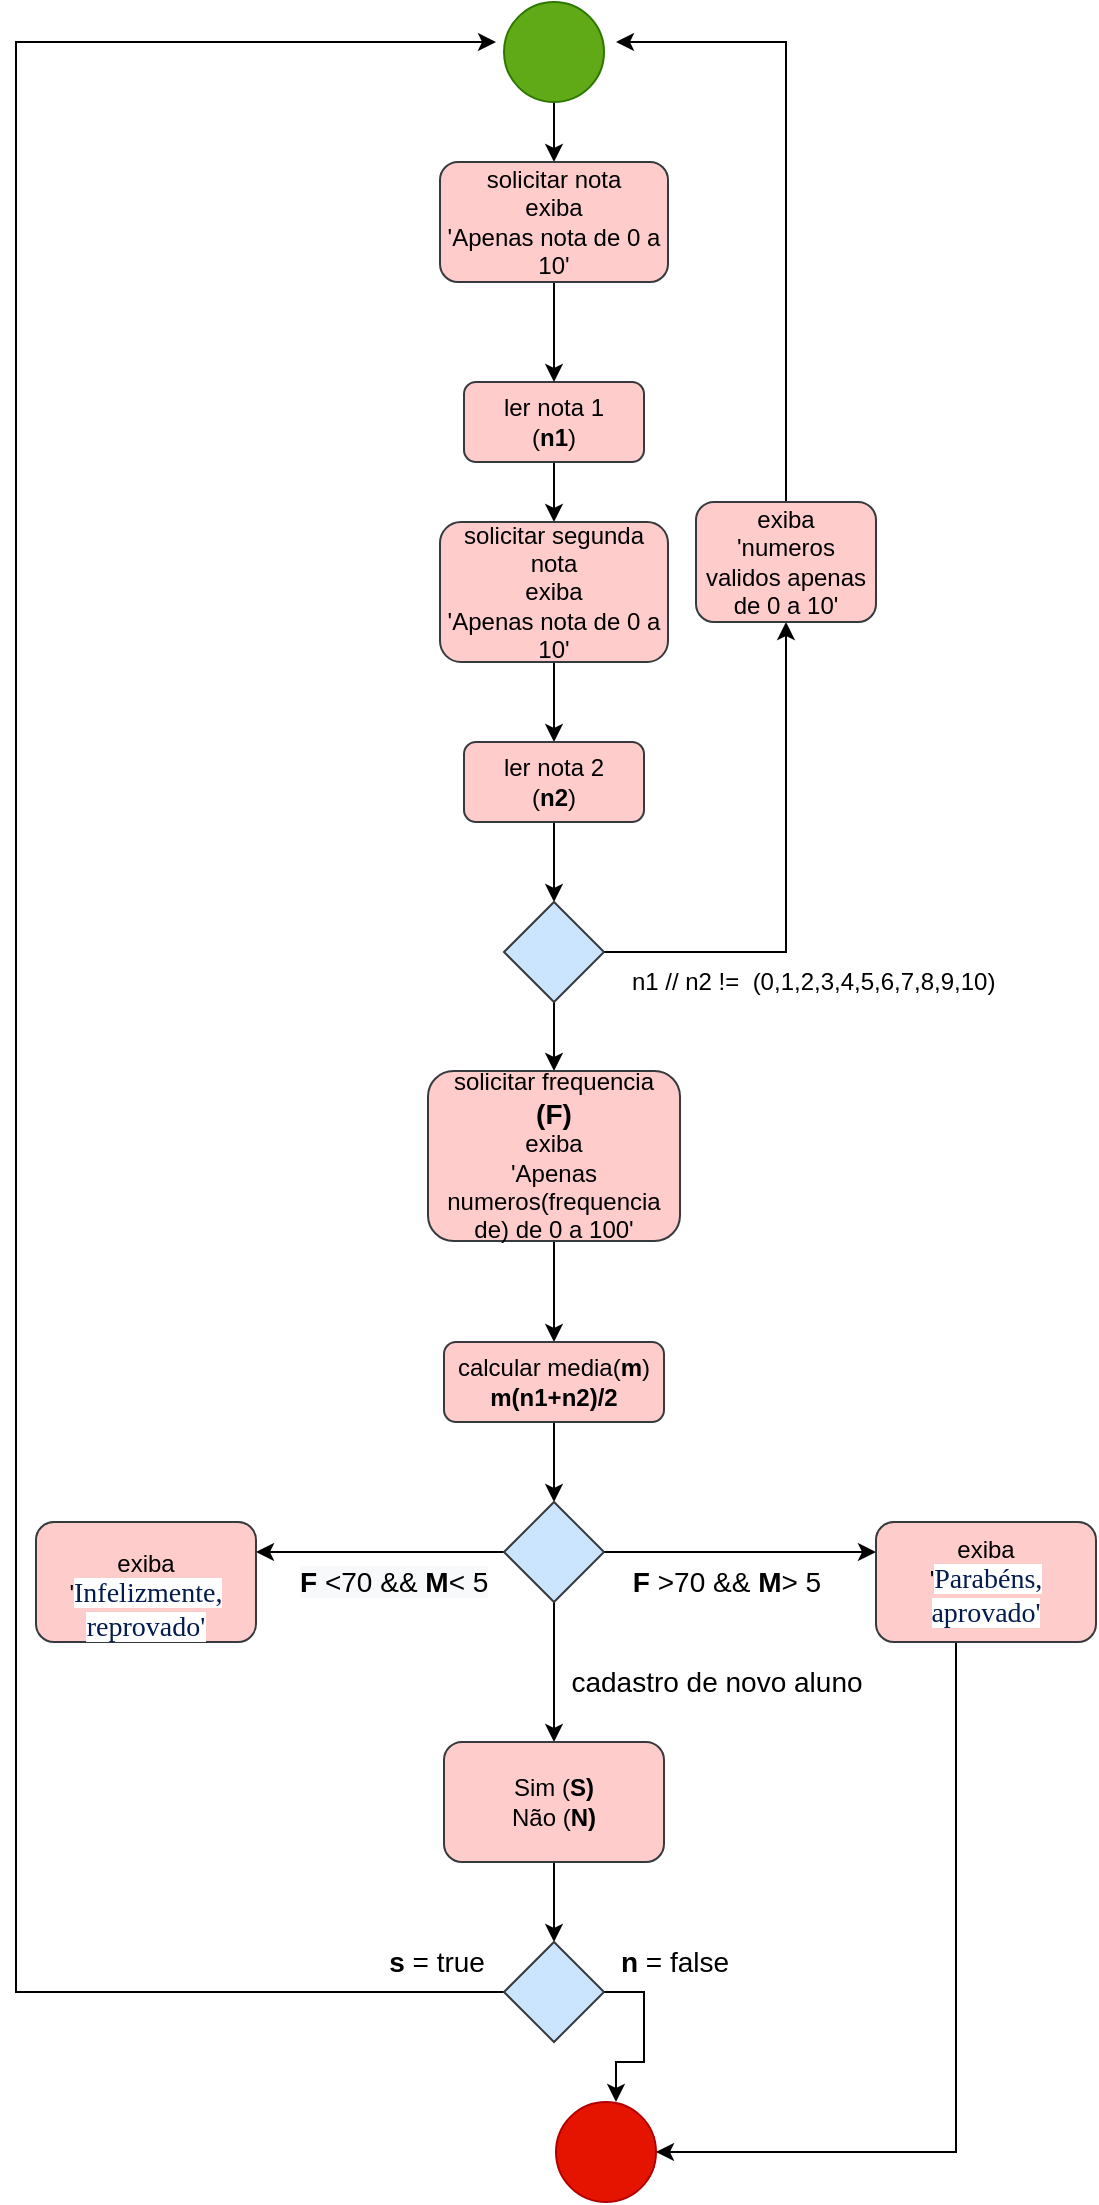 <mxfile version="16.5.6" type="device"><diagram id="u8o5RFXP-v9zQwuYWGe9" name="Page-1"><mxGraphModel dx="942" dy="582" grid="1" gridSize="10" guides="1" tooltips="1" connect="1" arrows="1" fold="1" page="1" pageScale="1" pageWidth="827" pageHeight="1169" math="0" shadow="0"><root><mxCell id="0"/><mxCell id="1" parent="0"/><mxCell id="kce7UXwAhPEMrdi0LOpe-41" style="edgeStyle=orthogonalEdgeStyle;rounded=0;orthogonalLoop=1;jettySize=auto;html=1;entryX=0.5;entryY=0;entryDx=0;entryDy=0;" edge="1" parent="1" source="kce7UXwAhPEMrdi0LOpe-1" target="kce7UXwAhPEMrdi0LOpe-28"><mxGeometry relative="1" as="geometry"/></mxCell><mxCell id="kce7UXwAhPEMrdi0LOpe-1" value="" style="ellipse;whiteSpace=wrap;html=1;aspect=fixed;fillColor=#60a917;fontColor=#ffffff;strokeColor=#2D7600;" vertex="1" parent="1"><mxGeometry x="384" y="50" width="50" height="50" as="geometry"/></mxCell><mxCell id="kce7UXwAhPEMrdi0LOpe-33" style="edgeStyle=orthogonalEdgeStyle;rounded=0;orthogonalLoop=1;jettySize=auto;html=1;entryX=0.5;entryY=0;entryDx=0;entryDy=0;" edge="1" parent="1" source="kce7UXwAhPEMrdi0LOpe-27" target="kce7UXwAhPEMrdi0LOpe-30"><mxGeometry relative="1" as="geometry"/></mxCell><mxCell id="kce7UXwAhPEMrdi0LOpe-27" value="ler nota 1&lt;br&gt;(&lt;b&gt;n1&lt;/b&gt;)" style="rounded=1;whiteSpace=wrap;html=1;fillColor=#ffcccc;strokeColor=#36393d;" vertex="1" parent="1"><mxGeometry x="364" y="240" width="90" height="40" as="geometry"/></mxCell><mxCell id="kce7UXwAhPEMrdi0LOpe-29" style="edgeStyle=orthogonalEdgeStyle;rounded=0;orthogonalLoop=1;jettySize=auto;html=1;entryX=0.5;entryY=0;entryDx=0;entryDy=0;" edge="1" parent="1" source="kce7UXwAhPEMrdi0LOpe-28" target="kce7UXwAhPEMrdi0LOpe-27"><mxGeometry relative="1" as="geometry"/></mxCell><mxCell id="kce7UXwAhPEMrdi0LOpe-28" value="solicitar nota&lt;br&gt;exiba&lt;br&gt;'Apenas nota de 0 a 10'" style="rounded=1;whiteSpace=wrap;html=1;fillColor=#ffcccc;strokeColor=#36393d;" vertex="1" parent="1"><mxGeometry x="352" y="130" width="114" height="60" as="geometry"/></mxCell><mxCell id="kce7UXwAhPEMrdi0LOpe-32" style="edgeStyle=orthogonalEdgeStyle;rounded=0;orthogonalLoop=1;jettySize=auto;html=1;entryX=0.5;entryY=0;entryDx=0;entryDy=0;" edge="1" parent="1" source="kce7UXwAhPEMrdi0LOpe-30"><mxGeometry relative="1" as="geometry"><mxPoint x="409" y="420" as="targetPoint"/></mxGeometry></mxCell><mxCell id="kce7UXwAhPEMrdi0LOpe-30" value="solicitar segunda nota&lt;br&gt;exiba&lt;br&gt;'Apenas nota de 0 a 10'" style="rounded=1;whiteSpace=wrap;html=1;fillColor=#ffcccc;strokeColor=#36393d;" vertex="1" parent="1"><mxGeometry x="352" y="310" width="114" height="70" as="geometry"/></mxCell><mxCell id="kce7UXwAhPEMrdi0LOpe-42" style="edgeStyle=orthogonalEdgeStyle;rounded=0;orthogonalLoop=1;jettySize=auto;html=1;entryX=0.5;entryY=0;entryDx=0;entryDy=0;" edge="1" parent="1" source="kce7UXwAhPEMrdi0LOpe-34" target="kce7UXwAhPEMrdi0LOpe-35"><mxGeometry relative="1" as="geometry"/></mxCell><mxCell id="kce7UXwAhPEMrdi0LOpe-34" value="ler nota 2&lt;br&gt;(&lt;b&gt;n2&lt;/b&gt;)" style="rounded=1;whiteSpace=wrap;html=1;fillColor=#ffcccc;strokeColor=#36393d;" vertex="1" parent="1"><mxGeometry x="364" y="420" width="90" height="40" as="geometry"/></mxCell><mxCell id="kce7UXwAhPEMrdi0LOpe-39" style="edgeStyle=orthogonalEdgeStyle;rounded=0;orthogonalLoop=1;jettySize=auto;html=1;entryX=0.5;entryY=1;entryDx=0;entryDy=0;" edge="1" parent="1" source="kce7UXwAhPEMrdi0LOpe-35" target="kce7UXwAhPEMrdi0LOpe-38"><mxGeometry relative="1" as="geometry"/></mxCell><mxCell id="kce7UXwAhPEMrdi0LOpe-44" style="edgeStyle=orthogonalEdgeStyle;rounded=0;orthogonalLoop=1;jettySize=auto;html=1;entryX=0.5;entryY=0;entryDx=0;entryDy=0;" edge="1" parent="1" source="kce7UXwAhPEMrdi0LOpe-35" target="kce7UXwAhPEMrdi0LOpe-43"><mxGeometry relative="1" as="geometry"/></mxCell><mxCell id="kce7UXwAhPEMrdi0LOpe-35" value="" style="rhombus;whiteSpace=wrap;html=1;fillColor=#cce5ff;strokeColor=#36393d;" vertex="1" parent="1"><mxGeometry x="384" y="500" width="50" height="50" as="geometry"/></mxCell><mxCell id="kce7UXwAhPEMrdi0LOpe-36" value="n1 // n2 !=&amp;nbsp; (0,1,2,3,4,5,6,7,8,9,10)&amp;nbsp;" style="text;html=1;align=center;verticalAlign=middle;resizable=0;points=[];autosize=1;strokeColor=none;fillColor=none;" vertex="1" parent="1"><mxGeometry x="440" y="530" width="200" height="20" as="geometry"/></mxCell><mxCell id="kce7UXwAhPEMrdi0LOpe-40" style="edgeStyle=orthogonalEdgeStyle;rounded=0;orthogonalLoop=1;jettySize=auto;html=1;" edge="1" parent="1" source="kce7UXwAhPEMrdi0LOpe-38"><mxGeometry relative="1" as="geometry"><mxPoint x="440" y="70" as="targetPoint"/><Array as="points"><mxPoint x="525" y="70"/></Array></mxGeometry></mxCell><mxCell id="kce7UXwAhPEMrdi0LOpe-38" value="exiba&lt;br&gt;'numeros validos apenas de 0 a 10'" style="rounded=1;whiteSpace=wrap;html=1;fillColor=#ffcccc;strokeColor=#36393d;" vertex="1" parent="1"><mxGeometry x="480" y="300" width="90" height="60" as="geometry"/></mxCell><mxCell id="kce7UXwAhPEMrdi0LOpe-46" value="" style="edgeStyle=orthogonalEdgeStyle;rounded=0;orthogonalLoop=1;jettySize=auto;html=1;fontSize=14;" edge="1" parent="1" source="kce7UXwAhPEMrdi0LOpe-43" target="kce7UXwAhPEMrdi0LOpe-45"><mxGeometry relative="1" as="geometry"/></mxCell><mxCell id="kce7UXwAhPEMrdi0LOpe-43" value="solicitar frequencia&lt;br&gt;&lt;b style=&quot;font-size: 14px&quot;&gt;(F)&lt;/b&gt;&lt;br&gt;exiba&lt;br&gt;'Apenas numeros(frequencia de) de 0 a 100'" style="rounded=1;whiteSpace=wrap;html=1;fillColor=#ffcccc;strokeColor=#36393d;" vertex="1" parent="1"><mxGeometry x="346" y="584.5" width="126" height="85" as="geometry"/></mxCell><mxCell id="kce7UXwAhPEMrdi0LOpe-51" style="edgeStyle=orthogonalEdgeStyle;rounded=0;orthogonalLoop=1;jettySize=auto;html=1;entryX=0.5;entryY=0;entryDx=0;entryDy=0;fontSize=14;" edge="1" parent="1" source="kce7UXwAhPEMrdi0LOpe-45" target="kce7UXwAhPEMrdi0LOpe-47"><mxGeometry relative="1" as="geometry"/></mxCell><mxCell id="kce7UXwAhPEMrdi0LOpe-45" value="calcular media(&lt;b&gt;m&lt;/b&gt;)&lt;br&gt;&lt;b&gt;m(n1+n2)/2&lt;/b&gt;" style="rounded=1;whiteSpace=wrap;html=1;fillColor=#ffcccc;strokeColor=#36393d;" vertex="1" parent="1"><mxGeometry x="354" y="720" width="110" height="40" as="geometry"/></mxCell><mxCell id="kce7UXwAhPEMrdi0LOpe-59" style="edgeStyle=orthogonalEdgeStyle;rounded=0;orthogonalLoop=1;jettySize=auto;html=1;entryX=0;entryY=0.25;entryDx=0;entryDy=0;fontSize=14;" edge="1" parent="1" source="kce7UXwAhPEMrdi0LOpe-47" target="kce7UXwAhPEMrdi0LOpe-54"><mxGeometry relative="1" as="geometry"/></mxCell><mxCell id="kce7UXwAhPEMrdi0LOpe-61" style="edgeStyle=orthogonalEdgeStyle;rounded=0;orthogonalLoop=1;jettySize=auto;html=1;entryX=1;entryY=0.25;entryDx=0;entryDy=0;fontSize=14;" edge="1" parent="1" source="kce7UXwAhPEMrdi0LOpe-47" target="kce7UXwAhPEMrdi0LOpe-60"><mxGeometry relative="1" as="geometry"/></mxCell><mxCell id="kce7UXwAhPEMrdi0LOpe-70" style="edgeStyle=orthogonalEdgeStyle;rounded=0;orthogonalLoop=1;jettySize=auto;html=1;entryX=0.5;entryY=0;entryDx=0;entryDy=0;fontSize=14;" edge="1" parent="1" source="kce7UXwAhPEMrdi0LOpe-47" target="kce7UXwAhPEMrdi0LOpe-67"><mxGeometry relative="1" as="geometry"/></mxCell><mxCell id="kce7UXwAhPEMrdi0LOpe-47" value="" style="rhombus;whiteSpace=wrap;html=1;fillColor=#cce5ff;strokeColor=#36393d;" vertex="1" parent="1"><mxGeometry x="384" y="800" width="50" height="50" as="geometry"/></mxCell><mxCell id="kce7UXwAhPEMrdi0LOpe-48" value="&lt;b&gt;F &lt;/b&gt;&amp;gt;70 &amp;amp;&amp;amp; &lt;b&gt;M&lt;/b&gt;&amp;gt; 5" style="text;html=1;align=center;verticalAlign=middle;resizable=0;points=[];autosize=1;strokeColor=none;fillColor=none;fontSize=14;" vertex="1" parent="1"><mxGeometry x="440" y="830" width="110" height="20" as="geometry"/></mxCell><mxCell id="kce7UXwAhPEMrdi0LOpe-79" style="edgeStyle=orthogonalEdgeStyle;rounded=0;orthogonalLoop=1;jettySize=auto;html=1;entryX=1;entryY=0.5;entryDx=0;entryDy=0;fontSize=14;" edge="1" parent="1" source="kce7UXwAhPEMrdi0LOpe-54" target="kce7UXwAhPEMrdi0LOpe-73"><mxGeometry relative="1" as="geometry"><Array as="points"><mxPoint x="610" y="1125"/></Array></mxGeometry></mxCell><mxCell id="kce7UXwAhPEMrdi0LOpe-54" value="exiba&lt;br&gt;'&lt;span style=&quot;color: rgb(3 , 27 , 78) ; font-family: &amp;#34;exo 2&amp;#34; , &amp;#34;barlow&amp;#34; ; font-size: 14px ; text-align: left ; background-color: rgb(255 , 255 , 255)&quot;&gt;Parabéns, aprovado'&lt;/span&gt;&lt;br&gt;" style="rounded=1;whiteSpace=wrap;html=1;fillColor=#ffcccc;strokeColor=#36393d;" vertex="1" parent="1"><mxGeometry x="570" y="810" width="110" height="60" as="geometry"/></mxCell><mxCell id="kce7UXwAhPEMrdi0LOpe-55" value="&lt;b style=&quot;color: rgb(0 , 0 , 0) ; font-family: &amp;#34;helvetica&amp;#34; ; font-size: 14px ; font-style: normal ; letter-spacing: normal ; text-align: center ; text-indent: 0px ; text-transform: none ; word-spacing: 0px ; background-color: rgb(248 , 249 , 250)&quot;&gt;F&amp;nbsp;&lt;/b&gt;&lt;span style=&quot;color: rgb(0 , 0 , 0) ; font-family: &amp;#34;helvetica&amp;#34; ; font-size: 14px ; font-style: normal ; letter-spacing: normal ; text-align: center ; text-indent: 0px ; text-transform: none ; word-spacing: 0px ; background-color: rgb(248 , 249 , 250)&quot;&gt;&amp;lt;&lt;/span&gt;&lt;span style=&quot;color: rgb(0 , 0 , 0) ; font-family: &amp;#34;helvetica&amp;#34; ; font-size: 14px ; font-style: normal ; font-weight: 400 ; letter-spacing: normal ; text-align: center ; text-indent: 0px ; text-transform: none ; word-spacing: 0px ; background-color: rgb(248 , 249 , 250) ; display: inline ; float: none&quot;&gt;70 &amp;amp;&amp;amp;&lt;span&gt;&amp;nbsp;&lt;/span&gt;&lt;/span&gt;&lt;b style=&quot;color: rgb(0 , 0 , 0) ; font-family: &amp;#34;helvetica&amp;#34; ; font-size: 14px ; font-style: normal ; letter-spacing: normal ; text-align: center ; text-indent: 0px ; text-transform: none ; word-spacing: 0px ; background-color: rgb(248 , 249 , 250)&quot;&gt;M&lt;/b&gt;&lt;span style=&quot;color: rgb(0 , 0 , 0) ; font-family: &amp;#34;helvetica&amp;#34; ; font-size: 14px ; font-style: normal ; letter-spacing: normal ; text-align: center ; text-indent: 0px ; text-transform: none ; word-spacing: 0px ; background-color: rgb(248 , 249 , 250)&quot;&gt;&amp;lt;&lt;/span&gt;&lt;span style=&quot;color: rgb(0 , 0 , 0) ; font-family: &amp;#34;helvetica&amp;#34; ; font-size: 14px ; font-style: normal ; font-weight: 400 ; letter-spacing: normal ; text-align: center ; text-indent: 0px ; text-transform: none ; word-spacing: 0px ; background-color: rgb(248 , 249 , 250) ; display: inline ; float: none&quot;&gt;&amp;nbsp;5&lt;/span&gt;" style="text;whiteSpace=wrap;html=1;fontSize=14;" vertex="1" parent="1"><mxGeometry x="280" y="825" width="120" height="30" as="geometry"/></mxCell><mxCell id="kce7UXwAhPEMrdi0LOpe-60" value="&lt;br&gt;exiba&lt;br&gt;'&lt;span style=&quot;color: rgb(3 , 27 , 78) ; font-family: &amp;#34;exo 2&amp;#34; , &amp;#34;barlow&amp;#34; ; font-size: 14px ; text-align: left ; background-color: rgb(255 , 255 , 255)&quot;&gt;Infelizmente, reprovado'&lt;/span&gt;&lt;br&gt;" style="rounded=1;whiteSpace=wrap;html=1;fillColor=#ffcccc;strokeColor=#36393d;" vertex="1" parent="1"><mxGeometry x="150" y="810" width="110" height="60" as="geometry"/></mxCell><mxCell id="kce7UXwAhPEMrdi0LOpe-62" value="cadastro de novo aluno" style="text;html=1;align=center;verticalAlign=middle;resizable=0;points=[];autosize=1;strokeColor=none;fillColor=none;fontSize=14;" vertex="1" parent="1"><mxGeometry x="410" y="880" width="160" height="20" as="geometry"/></mxCell><mxCell id="kce7UXwAhPEMrdi0LOpe-72" style="edgeStyle=orthogonalEdgeStyle;rounded=0;orthogonalLoop=1;jettySize=auto;html=1;entryX=0.5;entryY=0;entryDx=0;entryDy=0;fontSize=14;" edge="1" parent="1" source="kce7UXwAhPEMrdi0LOpe-67" target="kce7UXwAhPEMrdi0LOpe-71"><mxGeometry relative="1" as="geometry"/></mxCell><mxCell id="kce7UXwAhPEMrdi0LOpe-67" value="Sim (&lt;b&gt;S)&lt;/b&gt;&lt;br&gt;Não (&lt;b&gt;N)&lt;/b&gt;" style="rounded=1;whiteSpace=wrap;html=1;fillColor=#ffcccc;strokeColor=#36393d;" vertex="1" parent="1"><mxGeometry x="354" y="920" width="110" height="60" as="geometry"/></mxCell><mxCell id="kce7UXwAhPEMrdi0LOpe-75" style="edgeStyle=orthogonalEdgeStyle;rounded=0;orthogonalLoop=1;jettySize=auto;html=1;fontSize=14;" edge="1" parent="1" source="kce7UXwAhPEMrdi0LOpe-71"><mxGeometry relative="1" as="geometry"><mxPoint x="380" y="70" as="targetPoint"/><Array as="points"><mxPoint x="140" y="1045"/><mxPoint x="140" y="70"/></Array></mxGeometry></mxCell><mxCell id="kce7UXwAhPEMrdi0LOpe-78" style="edgeStyle=orthogonalEdgeStyle;rounded=0;orthogonalLoop=1;jettySize=auto;html=1;fontSize=14;" edge="1" parent="1" source="kce7UXwAhPEMrdi0LOpe-71"><mxGeometry relative="1" as="geometry"><mxPoint x="440" y="1100" as="targetPoint"/><Array as="points"><mxPoint x="454" y="1045"/><mxPoint x="454" y="1080"/><mxPoint x="440" y="1080"/></Array></mxGeometry></mxCell><mxCell id="kce7UXwAhPEMrdi0LOpe-71" value="" style="rhombus;whiteSpace=wrap;html=1;fillColor=#cce5ff;strokeColor=#36393d;" vertex="1" parent="1"><mxGeometry x="384" y="1020" width="50" height="50" as="geometry"/></mxCell><mxCell id="kce7UXwAhPEMrdi0LOpe-73" value="" style="ellipse;whiteSpace=wrap;html=1;aspect=fixed;fillColor=#e51400;fontColor=#ffffff;strokeColor=#B20000;" vertex="1" parent="1"><mxGeometry x="410" y="1100" width="50" height="50" as="geometry"/></mxCell><mxCell id="kce7UXwAhPEMrdi0LOpe-74" value="&lt;b&gt;s &lt;/b&gt;= true" style="text;html=1;align=center;verticalAlign=middle;resizable=0;points=[];autosize=1;strokeColor=none;fillColor=none;fontSize=14;" vertex="1" parent="1"><mxGeometry x="320" y="1020" width="60" height="20" as="geometry"/></mxCell><mxCell id="kce7UXwAhPEMrdi0LOpe-76" value="&lt;b&gt;n&lt;/b&gt; = false" style="text;html=1;align=center;verticalAlign=middle;resizable=0;points=[];autosize=1;strokeColor=none;fillColor=none;fontSize=14;" vertex="1" parent="1"><mxGeometry x="434" y="1020" width="70" height="20" as="geometry"/></mxCell></root></mxGraphModel></diagram></mxfile>